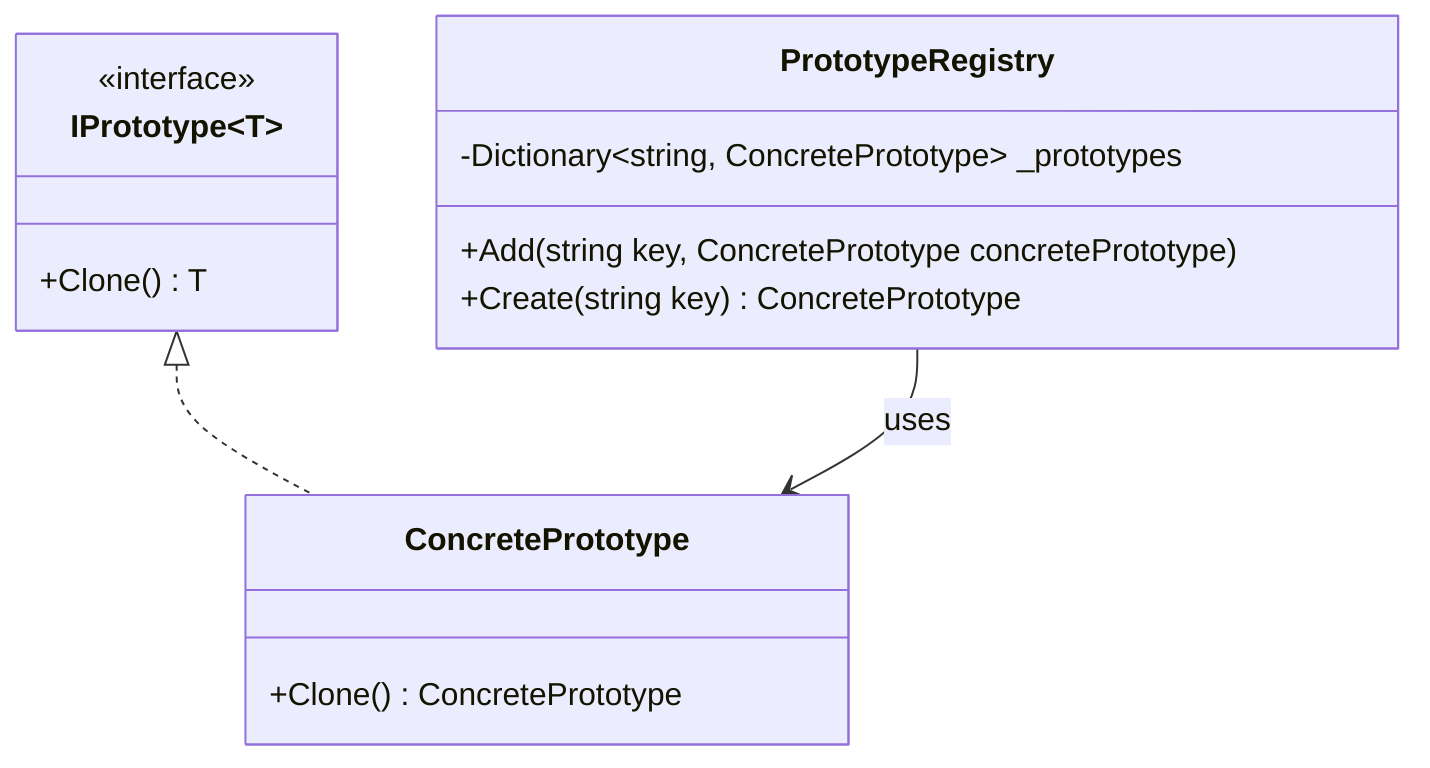 classDiagram

    IPrototype~T~ <|.. ConcretePrototype
    PrototypeRegistry --> ConcretePrototype : uses
    
    class IPrototype~T~ {
        +Clone() T
    }
    <<interface>> IPrototype

    class ConcretePrototype {
        +Clone() ConcretePrototype
    }

    class PrototypeRegistry {
        -Dictionary~string, ConcretePrototype~ _prototypes
        +Add(string key, ConcretePrototype concretePrototype)
        +Create(string key) ConcretePrototype
    }